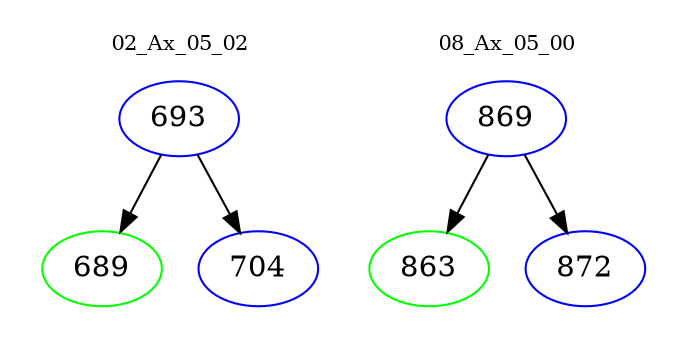 digraph{
subgraph cluster_0 {
color = white
label = "02_Ax_05_02";
fontsize=10;
T0_693 [label="693", color="blue"]
T0_693 -> T0_689 [color="black"]
T0_689 [label="689", color="green"]
T0_693 -> T0_704 [color="black"]
T0_704 [label="704", color="blue"]
}
subgraph cluster_1 {
color = white
label = "08_Ax_05_00";
fontsize=10;
T1_869 [label="869", color="blue"]
T1_869 -> T1_863 [color="black"]
T1_863 [label="863", color="green"]
T1_869 -> T1_872 [color="black"]
T1_872 [label="872", color="blue"]
}
}

